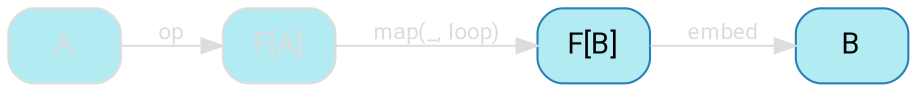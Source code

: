 digraph {
    bgcolor=transparent
    splines=false
    rankdir=LR

    // Default theme: disabled
    node[shape="rectangle" style="rounded,filled" color="#dddddd" fillcolor="#b2ebf2" fontcolor="#dddddd" fontname="Segoe UI,Roboto,Helvetica,Arial,sans-serif"]
    edge [color="#dddddd" fontcolor="#dddddd" fontname="Segoe UI,Roboto,Helvetica,Arial,sans-serif" fontsize=11]

    ListFA[label="F[A]"]
    ListFList[label="F[B]" color="#2980B9" fillcolor="#b2ebf2" fontcolor="#000000"]
    B[color="#2980B9" fillcolor="#b2ebf2" fontcolor="#000000"]

    A         -> ListFA[label=op]
    ListFA    -> ListFList[label="map(_, loop)"]
    ListFList -> B[label=embed]
}
